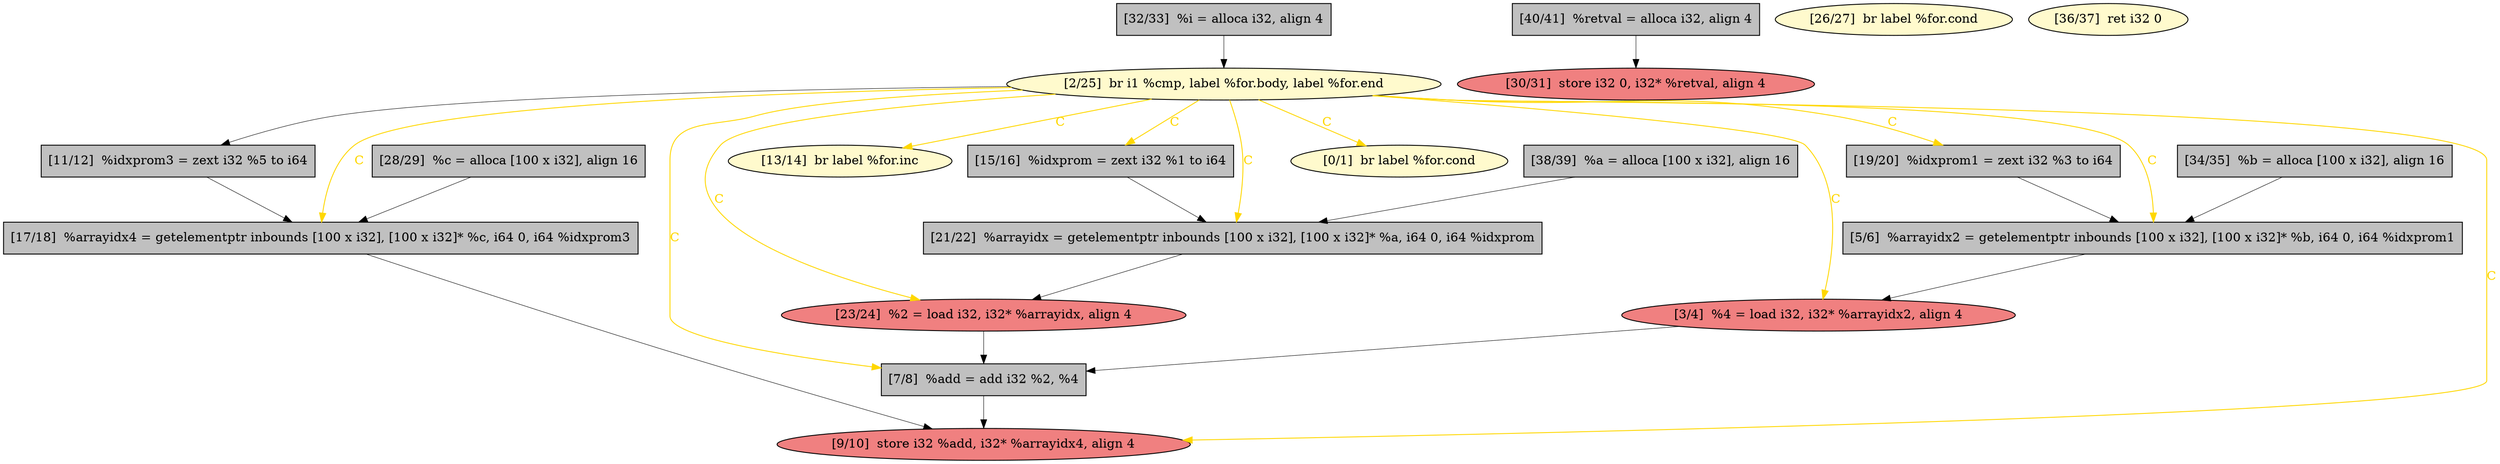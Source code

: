 
digraph G {


node78 [fillcolor=grey,label="[38/39]  %a = alloca [100 x i32], align 16",shape=rectangle,style=filled ]
node77 [fillcolor=grey,label="[15/16]  %idxprom = zext i32 %1 to i64",shape=rectangle,style=filled ]
node76 [fillcolor=grey,label="[19/20]  %idxprom1 = zext i32 %3 to i64",shape=rectangle,style=filled ]
node80 [fillcolor=grey,label="[40/41]  %retval = alloca i32, align 4",shape=rectangle,style=filled ]
node79 [fillcolor=lemonchiffon,label="[13/14]  br label %for.inc",shape=ellipse,style=filled ]
node61 [fillcolor=lemonchiffon,label="[2/25]  br i1 %cmp, label %for.body, label %for.end",shape=ellipse,style=filled ]
node69 [fillcolor=grey,label="[17/18]  %arrayidx4 = getelementptr inbounds [100 x i32], [100 x i32]* %c, i64 0, i64 %idxprom3",shape=rectangle,style=filled ]
node74 [fillcolor=lightcoral,label="[3/4]  %4 = load i32, i32* %arrayidx2, align 4",shape=ellipse,style=filled ]
node60 [fillcolor=lemonchiffon,label="[0/1]  br label %for.cond",shape=ellipse,style=filled ]
node64 [fillcolor=grey,label="[28/29]  %c = alloca [100 x i32], align 16",shape=rectangle,style=filled ]
node65 [fillcolor=lightcoral,label="[30/31]  store i32 0, i32* %retval, align 4",shape=ellipse,style=filled ]
node66 [fillcolor=grey,label="[11/12]  %idxprom3 = zext i32 %5 to i64",shape=rectangle,style=filled ]
node67 [fillcolor=lightcoral,label="[23/24]  %2 = load i32, i32* %arrayidx, align 4",shape=ellipse,style=filled ]
node70 [fillcolor=grey,label="[21/22]  %arrayidx = getelementptr inbounds [100 x i32], [100 x i32]* %a, i64 0, i64 %idxprom",shape=rectangle,style=filled ]
node62 [fillcolor=grey,label="[7/8]  %add = add i32 %2, %4",shape=rectangle,style=filled ]
node73 [fillcolor=grey,label="[5/6]  %arrayidx2 = getelementptr inbounds [100 x i32], [100 x i32]* %b, i64 0, i64 %idxprom1",shape=rectangle,style=filled ]
node68 [fillcolor=lightcoral,label="[9/10]  store i32 %add, i32* %arrayidx4, align 4",shape=ellipse,style=filled ]
node71 [fillcolor=grey,label="[32/33]  %i = alloca i32, align 4",shape=rectangle,style=filled ]
node63 [fillcolor=lemonchiffon,label="[26/27]  br label %for.cond",shape=ellipse,style=filled ]
node72 [fillcolor=grey,label="[34/35]  %b = alloca [100 x i32], align 16",shape=rectangle,style=filled ]
node75 [fillcolor=lemonchiffon,label="[36/37]  ret i32 0",shape=ellipse,style=filled ]

node76->node73 [style=solid,color=black,label="",penwidth=0.5,fontcolor=black ]
node78->node70 [style=solid,color=black,label="",penwidth=0.5,fontcolor=black ]
node71->node61 [style=solid,color=black,label="",penwidth=0.5,fontcolor=black ]
node80->node65 [style=solid,color=black,label="",penwidth=0.5,fontcolor=black ]
node61->node60 [style=solid,color=gold,label="C",penwidth=1.0,fontcolor=gold ]
node74->node62 [style=solid,color=black,label="",penwidth=0.5,fontcolor=black ]
node61->node69 [style=solid,color=gold,label="C",penwidth=1.0,fontcolor=gold ]
node61->node73 [style=solid,color=gold,label="C",penwidth=1.0,fontcolor=gold ]
node70->node67 [style=solid,color=black,label="",penwidth=0.5,fontcolor=black ]
node72->node73 [style=solid,color=black,label="",penwidth=0.5,fontcolor=black ]
node73->node74 [style=solid,color=black,label="",penwidth=0.5,fontcolor=black ]
node61->node76 [style=solid,color=gold,label="C",penwidth=1.0,fontcolor=gold ]
node77->node70 [style=solid,color=black,label="",penwidth=0.5,fontcolor=black ]
node61->node74 [style=solid,color=gold,label="C",penwidth=1.0,fontcolor=gold ]
node62->node68 [style=solid,color=black,label="",penwidth=0.5,fontcolor=black ]
node61->node79 [style=solid,color=gold,label="C",penwidth=1.0,fontcolor=gold ]
node61->node70 [style=solid,color=gold,label="C",penwidth=1.0,fontcolor=gold ]
node61->node62 [style=solid,color=gold,label="C",penwidth=1.0,fontcolor=gold ]
node61->node77 [style=solid,color=gold,label="C",penwidth=1.0,fontcolor=gold ]
node61->node67 [style=solid,color=gold,label="C",penwidth=1.0,fontcolor=gold ]
node61->node68 [style=solid,color=gold,label="C",penwidth=1.0,fontcolor=gold ]
node61->node66 [style=solid,color=black,label="",penwidth=0.5,fontcolor=black ]
node69->node68 [style=solid,color=black,label="",penwidth=0.5,fontcolor=black ]
node64->node69 [style=solid,color=black,label="",penwidth=0.5,fontcolor=black ]
node66->node69 [style=solid,color=black,label="",penwidth=0.5,fontcolor=black ]
node67->node62 [style=solid,color=black,label="",penwidth=0.5,fontcolor=black ]


}
